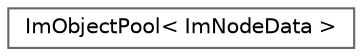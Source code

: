 digraph "Graphical Class Hierarchy"
{
 // LATEX_PDF_SIZE
  bgcolor="transparent";
  edge [fontname=Helvetica,fontsize=10,labelfontname=Helvetica,labelfontsize=10];
  node [fontname=Helvetica,fontsize=10,shape=box,height=0.2,width=0.4];
  rankdir="LR";
  Node0 [label="ImObjectPool\< ImNodeData \>",height=0.2,width=0.4,color="grey40", fillcolor="white", style="filled",URL="$struct_im_object_pool.html",tooltip=" "];
}
